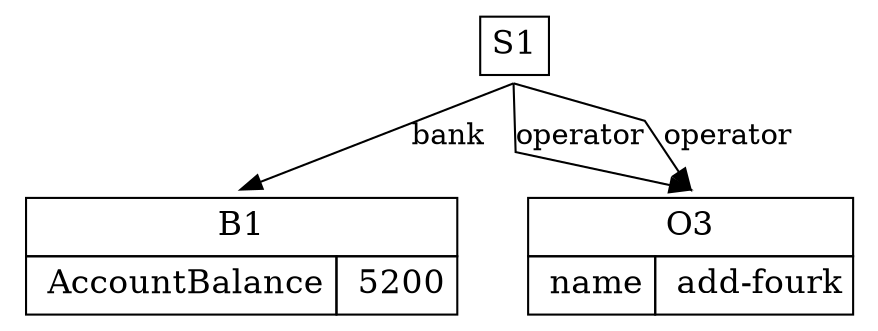 digraph g {
   node [shape = "box" fontsize = "16"];
   edge [];
   graph [ rankdir = "TD" splines = "polyline"];
   "S1" [
      colorscheme="X11"
      penwidth = "0"
      label = <<TABLE BORDER="0" CELLBORDER="1" CELLSPACING="0" CELLPADDING="4">
                <TR> <TD COLSPAN="3">S1</TD> </TR>
              </TABLE>
              >
   ];


   "B1" [
      colorscheme="X11"
      penwidth = "0"
      label = <<TABLE BORDER="0" CELLBORDER="1" CELLSPACING="0" CELLPADDING="4">
                <TR> <TD COLSPAN="3">B1</TD> </TR>
                <TR> <TD  > AccountBalance</TD><TD  > 5200</TD> </TR>
              </TABLE>
              >
   ];


   "O3" [
      colorscheme="X11"
      penwidth = "0"
      label = <<TABLE BORDER="0" CELLBORDER="1" CELLSPACING="0" CELLPADDING="4">
                <TR> <TD COLSPAN="3">O3</TD> </TR>
                <TR> <TD  > name</TD><TD  > add-fourk</TD> </TR>
              </TABLE>
              >
   ];


"S1":s -> "O3":n [label = "operator"]
"S1":s -> "B1":n [label = "bank"]
"S1":s -> "O3":n [label = "operator"]
}

